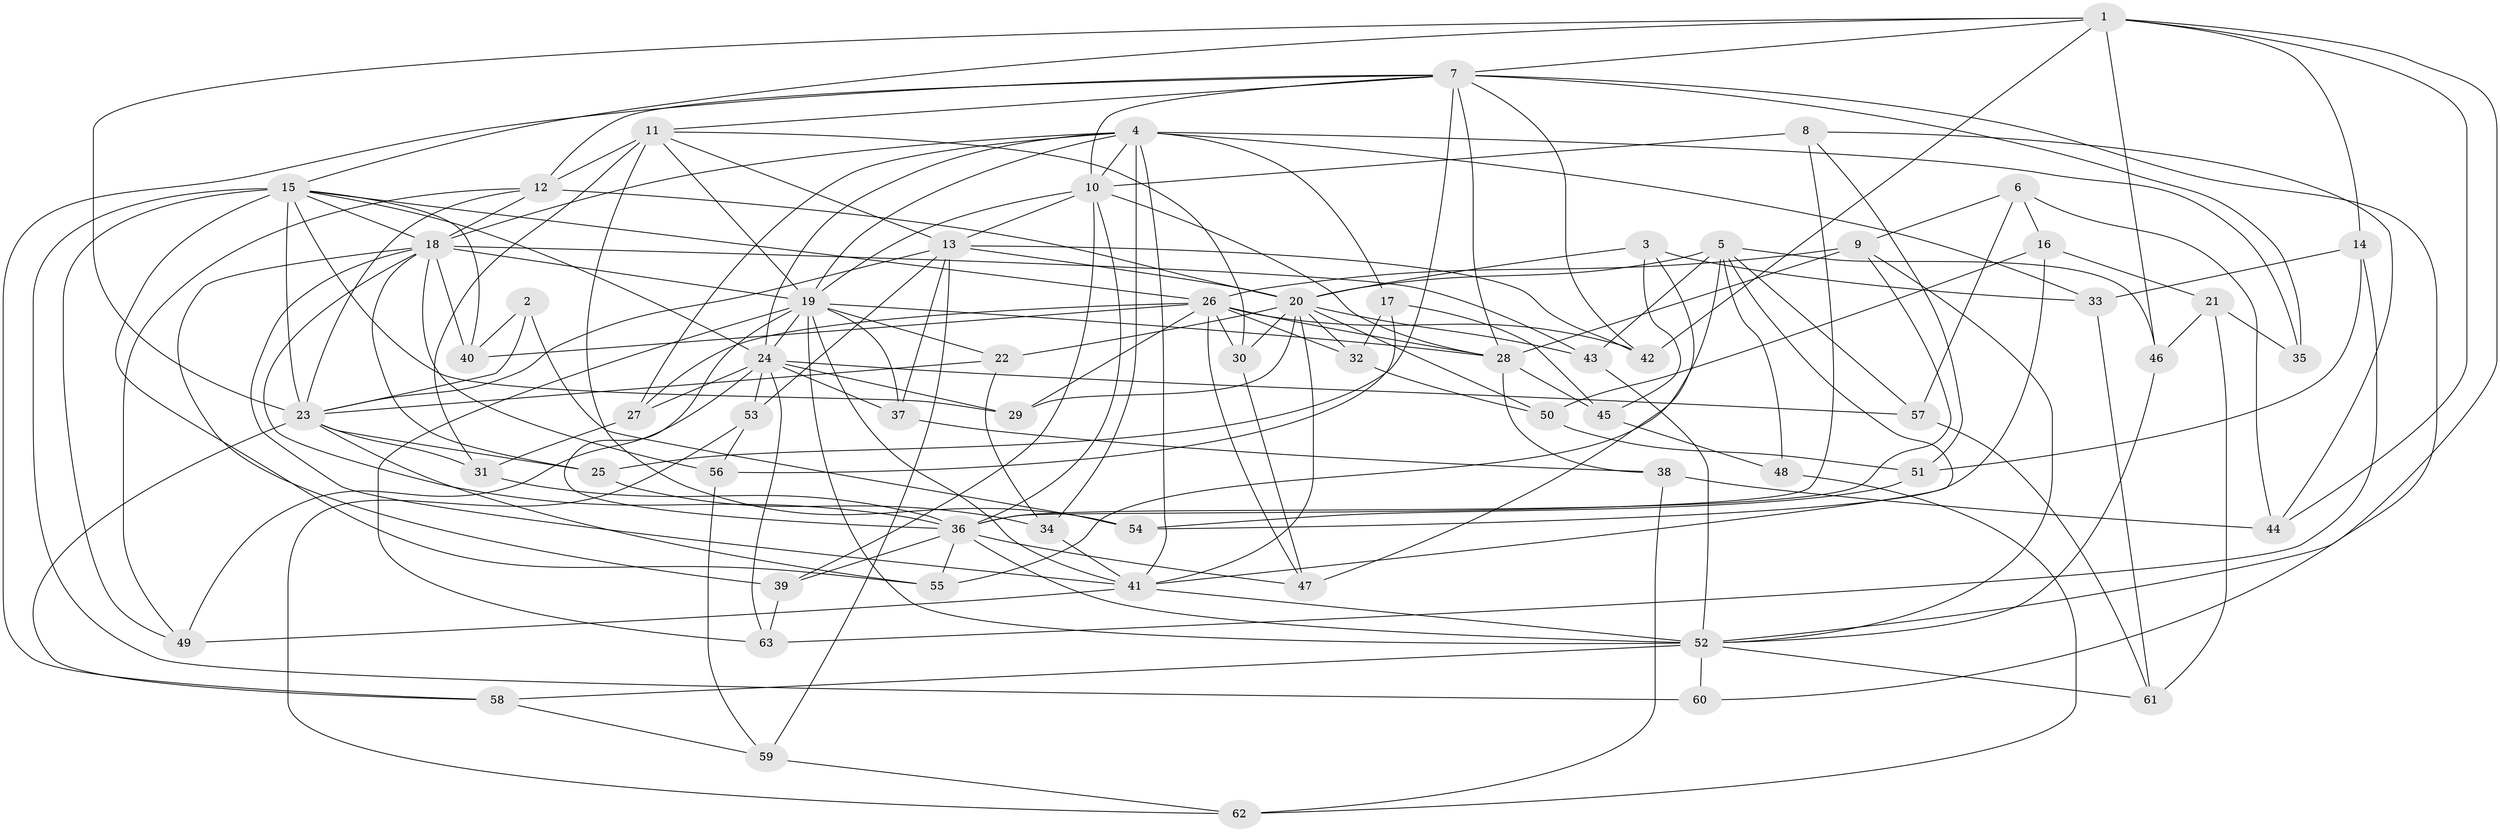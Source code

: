 // original degree distribution, {4: 1.0}
// Generated by graph-tools (version 1.1) at 2025/37/03/09/25 02:37:52]
// undirected, 63 vertices, 173 edges
graph export_dot {
graph [start="1"]
  node [color=gray90,style=filled];
  1;
  2;
  3;
  4;
  5;
  6;
  7;
  8;
  9;
  10;
  11;
  12;
  13;
  14;
  15;
  16;
  17;
  18;
  19;
  20;
  21;
  22;
  23;
  24;
  25;
  26;
  27;
  28;
  29;
  30;
  31;
  32;
  33;
  34;
  35;
  36;
  37;
  38;
  39;
  40;
  41;
  42;
  43;
  44;
  45;
  46;
  47;
  48;
  49;
  50;
  51;
  52;
  53;
  54;
  55;
  56;
  57;
  58;
  59;
  60;
  61;
  62;
  63;
  1 -- 7 [weight=1.0];
  1 -- 14 [weight=1.0];
  1 -- 15 [weight=1.0];
  1 -- 23 [weight=1.0];
  1 -- 42 [weight=1.0];
  1 -- 44 [weight=1.0];
  1 -- 46 [weight=1.0];
  1 -- 52 [weight=1.0];
  2 -- 23 [weight=2.0];
  2 -- 40 [weight=1.0];
  2 -- 54 [weight=1.0];
  3 -- 20 [weight=1.0];
  3 -- 33 [weight=1.0];
  3 -- 45 [weight=1.0];
  3 -- 47 [weight=1.0];
  4 -- 10 [weight=1.0];
  4 -- 17 [weight=1.0];
  4 -- 18 [weight=2.0];
  4 -- 19 [weight=1.0];
  4 -- 24 [weight=1.0];
  4 -- 27 [weight=1.0];
  4 -- 33 [weight=1.0];
  4 -- 34 [weight=1.0];
  4 -- 35 [weight=2.0];
  4 -- 41 [weight=1.0];
  5 -- 20 [weight=1.0];
  5 -- 41 [weight=1.0];
  5 -- 43 [weight=1.0];
  5 -- 46 [weight=1.0];
  5 -- 48 [weight=2.0];
  5 -- 55 [weight=1.0];
  5 -- 57 [weight=1.0];
  6 -- 9 [weight=1.0];
  6 -- 16 [weight=1.0];
  6 -- 44 [weight=1.0];
  6 -- 57 [weight=1.0];
  7 -- 10 [weight=1.0];
  7 -- 11 [weight=1.0];
  7 -- 12 [weight=1.0];
  7 -- 25 [weight=1.0];
  7 -- 28 [weight=1.0];
  7 -- 35 [weight=1.0];
  7 -- 42 [weight=1.0];
  7 -- 58 [weight=1.0];
  7 -- 60 [weight=1.0];
  8 -- 10 [weight=1.0];
  8 -- 36 [weight=1.0];
  8 -- 44 [weight=1.0];
  8 -- 51 [weight=1.0];
  9 -- 26 [weight=2.0];
  9 -- 28 [weight=1.0];
  9 -- 36 [weight=1.0];
  9 -- 52 [weight=1.0];
  10 -- 13 [weight=1.0];
  10 -- 19 [weight=1.0];
  10 -- 28 [weight=1.0];
  10 -- 36 [weight=1.0];
  10 -- 39 [weight=1.0];
  11 -- 12 [weight=2.0];
  11 -- 13 [weight=1.0];
  11 -- 19 [weight=1.0];
  11 -- 30 [weight=1.0];
  11 -- 31 [weight=1.0];
  11 -- 54 [weight=1.0];
  12 -- 18 [weight=1.0];
  12 -- 20 [weight=2.0];
  12 -- 23 [weight=1.0];
  12 -- 49 [weight=1.0];
  13 -- 20 [weight=1.0];
  13 -- 23 [weight=1.0];
  13 -- 37 [weight=1.0];
  13 -- 42 [weight=1.0];
  13 -- 53 [weight=1.0];
  13 -- 59 [weight=1.0];
  14 -- 33 [weight=1.0];
  14 -- 51 [weight=1.0];
  14 -- 63 [weight=1.0];
  15 -- 18 [weight=1.0];
  15 -- 23 [weight=2.0];
  15 -- 24 [weight=1.0];
  15 -- 26 [weight=1.0];
  15 -- 29 [weight=1.0];
  15 -- 40 [weight=1.0];
  15 -- 49 [weight=1.0];
  15 -- 55 [weight=1.0];
  15 -- 60 [weight=2.0];
  16 -- 21 [weight=1.0];
  16 -- 50 [weight=1.0];
  16 -- 54 [weight=1.0];
  17 -- 32 [weight=1.0];
  17 -- 45 [weight=1.0];
  17 -- 56 [weight=1.0];
  18 -- 19 [weight=1.0];
  18 -- 25 [weight=1.0];
  18 -- 36 [weight=1.0];
  18 -- 39 [weight=1.0];
  18 -- 40 [weight=1.0];
  18 -- 41 [weight=1.0];
  18 -- 43 [weight=1.0];
  18 -- 56 [weight=1.0];
  19 -- 22 [weight=1.0];
  19 -- 24 [weight=1.0];
  19 -- 28 [weight=1.0];
  19 -- 36 [weight=1.0];
  19 -- 37 [weight=1.0];
  19 -- 41 [weight=1.0];
  19 -- 52 [weight=1.0];
  19 -- 63 [weight=1.0];
  20 -- 22 [weight=1.0];
  20 -- 29 [weight=1.0];
  20 -- 30 [weight=1.0];
  20 -- 32 [weight=1.0];
  20 -- 41 [weight=1.0];
  20 -- 43 [weight=1.0];
  20 -- 50 [weight=1.0];
  21 -- 35 [weight=1.0];
  21 -- 46 [weight=1.0];
  21 -- 61 [weight=1.0];
  22 -- 23 [weight=1.0];
  22 -- 34 [weight=1.0];
  23 -- 25 [weight=1.0];
  23 -- 31 [weight=1.0];
  23 -- 55 [weight=1.0];
  23 -- 58 [weight=1.0];
  24 -- 27 [weight=1.0];
  24 -- 29 [weight=1.0];
  24 -- 37 [weight=1.0];
  24 -- 49 [weight=1.0];
  24 -- 53 [weight=1.0];
  24 -- 57 [weight=1.0];
  24 -- 63 [weight=1.0];
  25 -- 34 [weight=1.0];
  26 -- 27 [weight=1.0];
  26 -- 28 [weight=2.0];
  26 -- 29 [weight=1.0];
  26 -- 30 [weight=1.0];
  26 -- 32 [weight=1.0];
  26 -- 40 [weight=1.0];
  26 -- 42 [weight=1.0];
  26 -- 47 [weight=1.0];
  27 -- 31 [weight=1.0];
  28 -- 38 [weight=1.0];
  28 -- 45 [weight=1.0];
  30 -- 47 [weight=1.0];
  31 -- 36 [weight=1.0];
  32 -- 50 [weight=1.0];
  33 -- 61 [weight=1.0];
  34 -- 41 [weight=1.0];
  36 -- 39 [weight=1.0];
  36 -- 47 [weight=1.0];
  36 -- 52 [weight=1.0];
  36 -- 55 [weight=1.0];
  37 -- 38 [weight=1.0];
  38 -- 44 [weight=1.0];
  38 -- 62 [weight=1.0];
  39 -- 63 [weight=1.0];
  41 -- 49 [weight=1.0];
  41 -- 52 [weight=1.0];
  43 -- 52 [weight=1.0];
  45 -- 48 [weight=1.0];
  46 -- 52 [weight=1.0];
  48 -- 62 [weight=1.0];
  50 -- 51 [weight=1.0];
  51 -- 54 [weight=1.0];
  52 -- 58 [weight=1.0];
  52 -- 60 [weight=1.0];
  52 -- 61 [weight=1.0];
  53 -- 56 [weight=1.0];
  53 -- 62 [weight=1.0];
  56 -- 59 [weight=1.0];
  57 -- 61 [weight=1.0];
  58 -- 59 [weight=1.0];
  59 -- 62 [weight=1.0];
}
